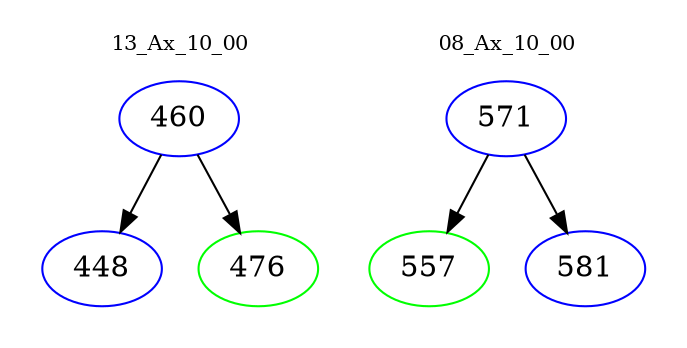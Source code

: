 digraph{
subgraph cluster_0 {
color = white
label = "13_Ax_10_00";
fontsize=10;
T0_460 [label="460", color="blue"]
T0_460 -> T0_448 [color="black"]
T0_448 [label="448", color="blue"]
T0_460 -> T0_476 [color="black"]
T0_476 [label="476", color="green"]
}
subgraph cluster_1 {
color = white
label = "08_Ax_10_00";
fontsize=10;
T1_571 [label="571", color="blue"]
T1_571 -> T1_557 [color="black"]
T1_557 [label="557", color="green"]
T1_571 -> T1_581 [color="black"]
T1_581 [label="581", color="blue"]
}
}
